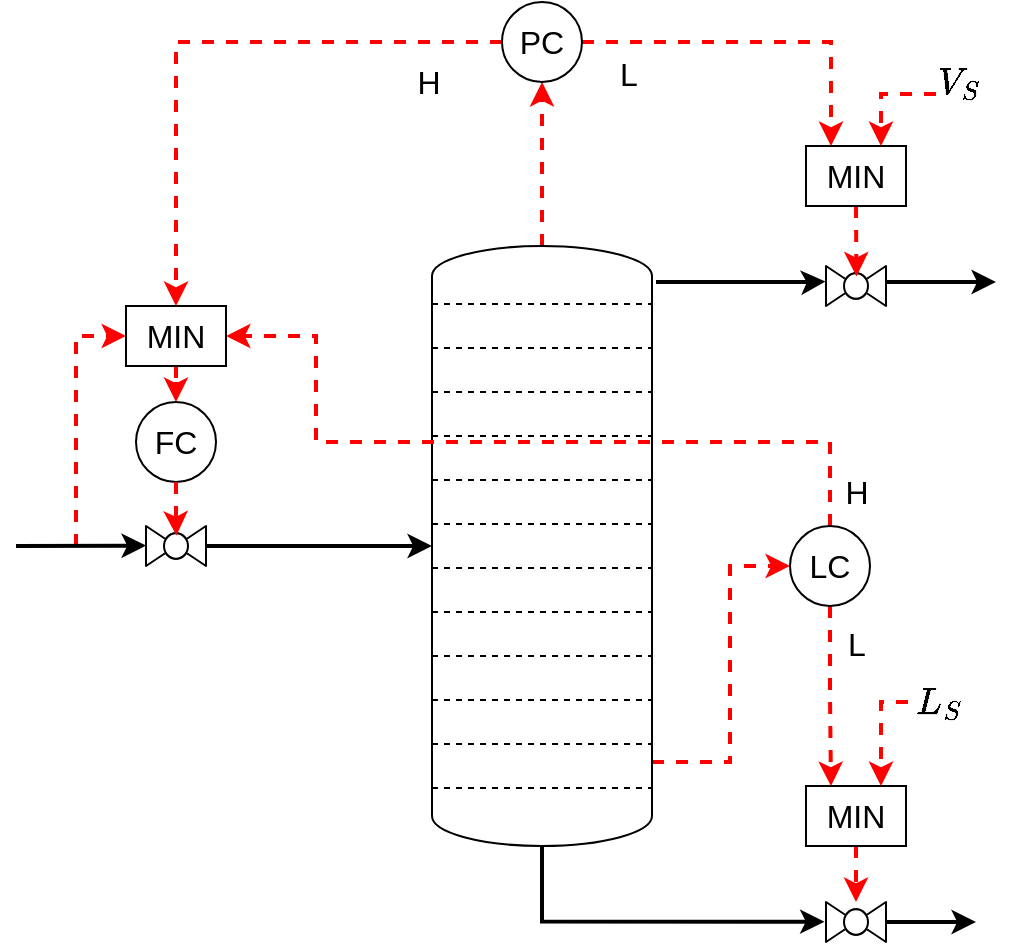 <mxfile>
    <diagram id="n_FQf2AKHFINR0Hc34nD" name="Page-1">
        <mxGraphModel dx="971" dy="655" grid="1" gridSize="10" guides="1" tooltips="1" connect="1" arrows="1" fold="1" page="1" pageScale="1" pageWidth="1654" pageHeight="1169" math="1" shadow="0">
            <root>
                <mxCell id="0"/>
                <mxCell id="1" parent="0"/>
                <mxCell id="84" style="edgeStyle=orthogonalEdgeStyle;rounded=0;html=1;entryX=-0.024;entryY=0.491;entryDx=0;entryDy=0;entryPerimeter=0;strokeWidth=2;elbow=vertical;fontSize=16;" parent="1" source="14" target="41" edge="1">
                    <mxGeometry relative="1" as="geometry">
                        <Array as="points">
                            <mxPoint x="633" y="690"/>
                        </Array>
                    </mxGeometry>
                </mxCell>
                <mxCell id="89" style="edgeStyle=orthogonalEdgeStyle;rounded=0;html=1;entryX=0;entryY=0.5;entryDx=0;entryDy=0;dashed=1;strokeColor=#FF0000;strokeWidth=2;elbow=vertical;fontSize=16;" parent="1" source="14" target="51" edge="1">
                    <mxGeometry relative="1" as="geometry">
                        <Array as="points">
                            <mxPoint x="727" y="610"/>
                            <mxPoint x="727" y="512"/>
                        </Array>
                    </mxGeometry>
                </mxCell>
                <mxCell id="108" style="edgeStyle=orthogonalEdgeStyle;html=1;entryX=0.5;entryY=1;entryDx=0;entryDy=0;dashed=1;strokeColor=#FF0000;strokeWidth=2;rounded=0;fontSize=16;" edge="1" parent="1" source="14" target="101">
                    <mxGeometry relative="1" as="geometry"/>
                </mxCell>
                <mxCell id="14" value="" style="verticalLabelPosition=bottom;outlineConnect=0;align=center;dashed=0;html=1;verticalAlign=top;shape=mxgraph.pid2misc.column;columnType=tray;fontSize=16;" parent="1" vertex="1">
                    <mxGeometry x="578" y="352" width="110" height="300" as="geometry"/>
                </mxCell>
                <mxCell id="18" style="edgeStyle=orthogonalEdgeStyle;rounded=0;orthogonalLoop=1;jettySize=auto;html=1;strokeWidth=2;entryX=-0.009;entryY=0.388;entryDx=0;entryDy=0;entryPerimeter=0;fontSize=16;" parent="1" target="25" edge="1">
                    <mxGeometry relative="1" as="geometry">
                        <mxPoint x="770" y="370" as="targetPoint"/>
                        <Array as="points">
                            <mxPoint x="770" y="370"/>
                        </Array>
                        <mxPoint x="690" y="370" as="sourcePoint"/>
                    </mxGeometry>
                </mxCell>
                <mxCell id="67" style="edgeStyle=orthogonalEdgeStyle;rounded=0;html=1;entryX=0;entryY=0.5;entryDx=0;entryDy=0;strokeColor=#FF0000;strokeWidth=2;dashed=1;fontSize=16;" parent="1" target="91" edge="1">
                    <mxGeometry relative="1" as="geometry">
                        <mxPoint x="400" y="502" as="sourcePoint"/>
                        <Array as="points">
                            <mxPoint x="400" y="397"/>
                        </Array>
                    </mxGeometry>
                </mxCell>
                <mxCell id="21" value="" style="verticalLabelPosition=bottom;align=center;html=1;verticalAlign=top;pointerEvents=1;dashed=0;shape=mxgraph.pid2valves.valve;valveType=ball;fontSize=16;" parent="1" vertex="1">
                    <mxGeometry x="435" y="492" width="30" height="20" as="geometry"/>
                </mxCell>
                <mxCell id="58" style="edgeStyle=orthogonalEdgeStyle;html=1;strokeColor=default;strokeWidth=2;rounded=0;fontSize=16;" parent="1" source="25" edge="1">
                    <mxGeometry relative="1" as="geometry">
                        <mxPoint x="860" y="370" as="targetPoint"/>
                        <Array as="points">
                            <mxPoint x="850" y="370"/>
                            <mxPoint x="850" y="370"/>
                        </Array>
                    </mxGeometry>
                </mxCell>
                <mxCell id="25" value="" style="verticalLabelPosition=bottom;align=center;html=1;verticalAlign=top;pointerEvents=1;dashed=0;shape=mxgraph.pid2valves.valve;valveType=ball;fontSize=16;" parent="1" vertex="1">
                    <mxGeometry x="775" y="362" width="30" height="20" as="geometry"/>
                </mxCell>
                <mxCell id="30" value="&lt;font style=&quot;font-size: 16px;&quot;&gt;FC&lt;/font&gt;" style="ellipse;whiteSpace=wrap;html=1;fontSize=16;" parent="1" vertex="1">
                    <mxGeometry x="430" y="430" width="40" height="40" as="geometry"/>
                </mxCell>
                <mxCell id="39" style="edgeStyle=orthogonalEdgeStyle;rounded=0;orthogonalLoop=1;jettySize=auto;html=1;entryX=0.507;entryY=0.26;entryDx=0;entryDy=0;entryPerimeter=0;strokeWidth=2;dashed=1;fillColor=#a20025;strokeColor=#FF0000;exitX=0.5;exitY=1;exitDx=0;exitDy=0;fontSize=16;" parent="1" source="102" target="25" edge="1">
                    <mxGeometry relative="1" as="geometry">
                        <mxPoint x="903" y="340" as="sourcePoint"/>
                    </mxGeometry>
                </mxCell>
                <mxCell id="85" style="edgeStyle=orthogonalEdgeStyle;rounded=0;html=1;strokeWidth=2;elbow=vertical;fontSize=16;" parent="1" source="41" edge="1">
                    <mxGeometry relative="1" as="geometry">
                        <mxPoint x="850" y="690" as="targetPoint"/>
                    </mxGeometry>
                </mxCell>
                <mxCell id="41" value="" style="verticalLabelPosition=bottom;align=center;html=1;verticalAlign=top;pointerEvents=1;dashed=0;shape=mxgraph.pid2valves.valve;valveType=ball;fontSize=16;" parent="1" vertex="1">
                    <mxGeometry x="775" y="680" width="30" height="20" as="geometry"/>
                </mxCell>
                <mxCell id="50" style="edgeStyle=orthogonalEdgeStyle;rounded=0;orthogonalLoop=1;jettySize=auto;html=1;entryX=0.507;entryY=0.24;entryDx=0;entryDy=0;entryPerimeter=0;dashed=1;endSize=6;curved=0;strokeColor=#FF0000;strokeWidth=2;fontSize=16;" parent="1" source="30" target="21" edge="1">
                    <mxGeometry relative="1" as="geometry"/>
                </mxCell>
                <mxCell id="90" style="edgeStyle=orthogonalEdgeStyle;rounded=0;html=1;entryX=0.25;entryY=0;entryDx=0;entryDy=0;dashed=1;strokeColor=#FF0000;strokeWidth=2;elbow=vertical;fontSize=16;" parent="1" source="51" target="86" edge="1">
                    <mxGeometry relative="1" as="geometry"/>
                </mxCell>
                <mxCell id="97" value="L" style="edgeLabel;html=1;align=center;verticalAlign=middle;resizable=0;points=[];fontSize=16;" parent="90" vertex="1" connectable="0">
                    <mxGeometry x="-0.746" relative="1" as="geometry">
                        <mxPoint x="13" y="7" as="offset"/>
                    </mxGeometry>
                </mxCell>
                <mxCell id="92" style="edgeStyle=orthogonalEdgeStyle;rounded=0;html=1;entryX=1;entryY=0.5;entryDx=0;entryDy=0;dashed=1;strokeColor=#FF0000;strokeWidth=2;elbow=vertical;fontSize=16;" parent="1" source="51" target="91" edge="1">
                    <mxGeometry relative="1" as="geometry">
                        <Array as="points">
                            <mxPoint x="777" y="450"/>
                            <mxPoint x="520" y="450"/>
                            <mxPoint x="520" y="397"/>
                        </Array>
                    </mxGeometry>
                </mxCell>
                <mxCell id="96" value="H" style="edgeLabel;html=1;align=center;verticalAlign=middle;resizable=0;points=[];fontSize=16;" parent="92" vertex="1" connectable="0">
                    <mxGeometry x="-0.858" y="1" relative="1" as="geometry">
                        <mxPoint x="14" y="11" as="offset"/>
                    </mxGeometry>
                </mxCell>
                <mxCell id="51" value="&lt;font style=&quot;font-size: 16px;&quot;&gt;LC&lt;/font&gt;" style="ellipse;whiteSpace=wrap;html=1;fontSize=16;" parent="1" vertex="1">
                    <mxGeometry x="757" y="492" width="40" height="40" as="geometry"/>
                </mxCell>
                <mxCell id="66" style="edgeStyle=orthogonalEdgeStyle;html=1;strokeColor=default;strokeWidth=2;rounded=0;fontSize=16;" parent="1" edge="1">
                    <mxGeometry relative="1" as="geometry">
                        <mxPoint x="370" y="502" as="sourcePoint"/>
                        <mxPoint x="435" y="501.83" as="targetPoint"/>
                        <Array as="points">
                            <mxPoint x="435" y="502"/>
                        </Array>
                    </mxGeometry>
                </mxCell>
                <mxCell id="65" style="edgeStyle=orthogonalEdgeStyle;html=1;strokeColor=default;strokeWidth=2;rounded=0;fontSize=16;" parent="1" source="21" target="14" edge="1">
                    <mxGeometry relative="1" as="geometry"/>
                </mxCell>
                <mxCell id="88" style="edgeStyle=orthogonalEdgeStyle;rounded=0;html=1;strokeWidth=2;elbow=vertical;strokeColor=#FF0000;dashed=1;fontSize=16;" parent="1" source="86" target="41" edge="1">
                    <mxGeometry relative="1" as="geometry"/>
                </mxCell>
                <mxCell id="86" value="MIN" style="whiteSpace=wrap;html=1;fontSize=16;" parent="1" vertex="1">
                    <mxGeometry x="765" y="622" width="50" height="30" as="geometry"/>
                </mxCell>
                <mxCell id="93" style="edgeStyle=orthogonalEdgeStyle;rounded=0;html=1;entryX=0.5;entryY=0;entryDx=0;entryDy=0;dashed=1;strokeColor=#FF0000;strokeWidth=2;elbow=vertical;fontSize=16;" parent="1" source="91" target="30" edge="1">
                    <mxGeometry relative="1" as="geometry"/>
                </mxCell>
                <mxCell id="91" value="MIN" style="whiteSpace=wrap;html=1;fontSize=16;" parent="1" vertex="1">
                    <mxGeometry x="425" y="382" width="50" height="30" as="geometry"/>
                </mxCell>
                <mxCell id="94" style="edgeStyle=orthogonalEdgeStyle;rounded=0;html=1;entryX=0.75;entryY=0;entryDx=0;entryDy=0;dashed=1;strokeColor=#FF0000;strokeWidth=2;fontSize=16;" parent="1" target="86" edge="1">
                    <mxGeometry relative="1" as="geometry">
                        <Array as="points">
                            <mxPoint x="802" y="580"/>
                        </Array>
                        <mxPoint x="840" y="580" as="sourcePoint"/>
                        <mxPoint x="870.0" y="577.98" as="targetPoint"/>
                    </mxGeometry>
                </mxCell>
                <mxCell id="95" value="$$L_S$$" style="edgeLabel;html=1;align=center;verticalAlign=middle;resizable=0;points=[];fontSize=16;" parent="94" vertex="1" connectable="0">
                    <mxGeometry x="0.513" relative="1" as="geometry">
                        <mxPoint x="28" y="-23" as="offset"/>
                    </mxGeometry>
                </mxCell>
                <mxCell id="99" style="edgeStyle=orthogonalEdgeStyle;rounded=0;html=1;entryX=0.25;entryY=0;entryDx=0;entryDy=0;dashed=1;strokeColor=#FF0000;strokeWidth=2;elbow=vertical;fontSize=16;" parent="1" source="101" target="102" edge="1">
                    <mxGeometry relative="1" as="geometry"/>
                </mxCell>
                <mxCell id="100" value="L" style="edgeLabel;html=1;align=center;verticalAlign=middle;resizable=0;points=[];fontSize=16;" parent="99" vertex="1" connectable="0">
                    <mxGeometry x="-0.746" relative="1" as="geometry">
                        <mxPoint y="16" as="offset"/>
                    </mxGeometry>
                </mxCell>
                <mxCell id="105" style="edgeStyle=orthogonalEdgeStyle;rounded=0;html=1;entryX=0.5;entryY=0;entryDx=0;entryDy=0;dashed=1;strokeColor=#FF0000;strokeWidth=2;fontSize=16;elbow=vertical;" parent="1" source="101" target="91" edge="1">
                    <mxGeometry relative="1" as="geometry"/>
                </mxCell>
                <mxCell id="107" value="H" style="edgeLabel;html=1;align=center;verticalAlign=middle;resizable=0;points=[];fontSize=16;" parent="105" vertex="1" connectable="0">
                    <mxGeometry x="-0.784" relative="1" as="geometry">
                        <mxPoint x="-5" y="20" as="offset"/>
                    </mxGeometry>
                </mxCell>
                <mxCell id="101" value="&lt;font style=&quot;font-size: 16px;&quot;&gt;PC&lt;/font&gt;" style="ellipse;whiteSpace=wrap;html=1;fontSize=16;" parent="1" vertex="1">
                    <mxGeometry x="613" y="230" width="40" height="40" as="geometry"/>
                </mxCell>
                <mxCell id="102" value="MIN" style="whiteSpace=wrap;html=1;fontSize=16;" parent="1" vertex="1">
                    <mxGeometry x="765" y="302" width="50" height="30" as="geometry"/>
                </mxCell>
                <mxCell id="103" style="edgeStyle=elbowEdgeStyle;rounded=0;html=1;entryX=0.75;entryY=0;entryDx=0;entryDy=0;dashed=1;strokeColor=#FF0000;strokeWidth=2;fontSize=16;elbow=vertical;" parent="1" target="102" edge="1">
                    <mxGeometry relative="1" as="geometry">
                        <mxPoint x="840" y="250" as="sourcePoint"/>
                        <mxPoint x="870.0" y="205.98" as="targetPoint"/>
                    </mxGeometry>
                </mxCell>
                <mxCell id="104" value="$$V_S$$" style="edgeLabel;html=1;align=center;verticalAlign=middle;resizable=0;points=[];fontSize=16;" parent="103" vertex="1" connectable="0">
                    <mxGeometry x="0.513" relative="1" as="geometry">
                        <mxPoint x="38" y="-10" as="offset"/>
                    </mxGeometry>
                </mxCell>
            </root>
        </mxGraphModel>
    </diagram>
</mxfile>